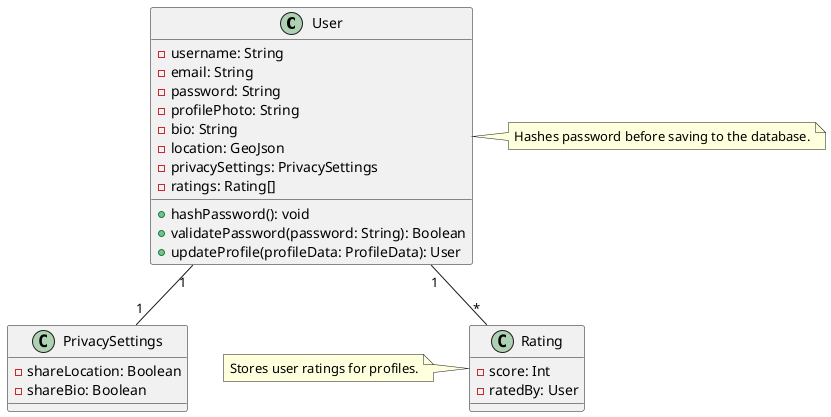 @startuml user_class_diagram
class User {
  -username: String
  -email: String
  -password: String
  -profilePhoto: String
  -bio: String
  -location: GeoJson
  -privacySettings: PrivacySettings
  -ratings: Rating[]
  +hashPassword(): void
  +validatePassword(password: String): Boolean
  +updateProfile(profileData: ProfileData): User
}

class PrivacySettings {
  -shareLocation: Boolean
  -shareBio: Boolean
}

class Rating {
  -score: Int
  -ratedBy: User
}

User "1" -- "*" Rating
User "1" -- "1" PrivacySettings

note right of User : Hashes password before saving to the database.
note left of Rating : Stores user ratings for profiles.
@enduml
